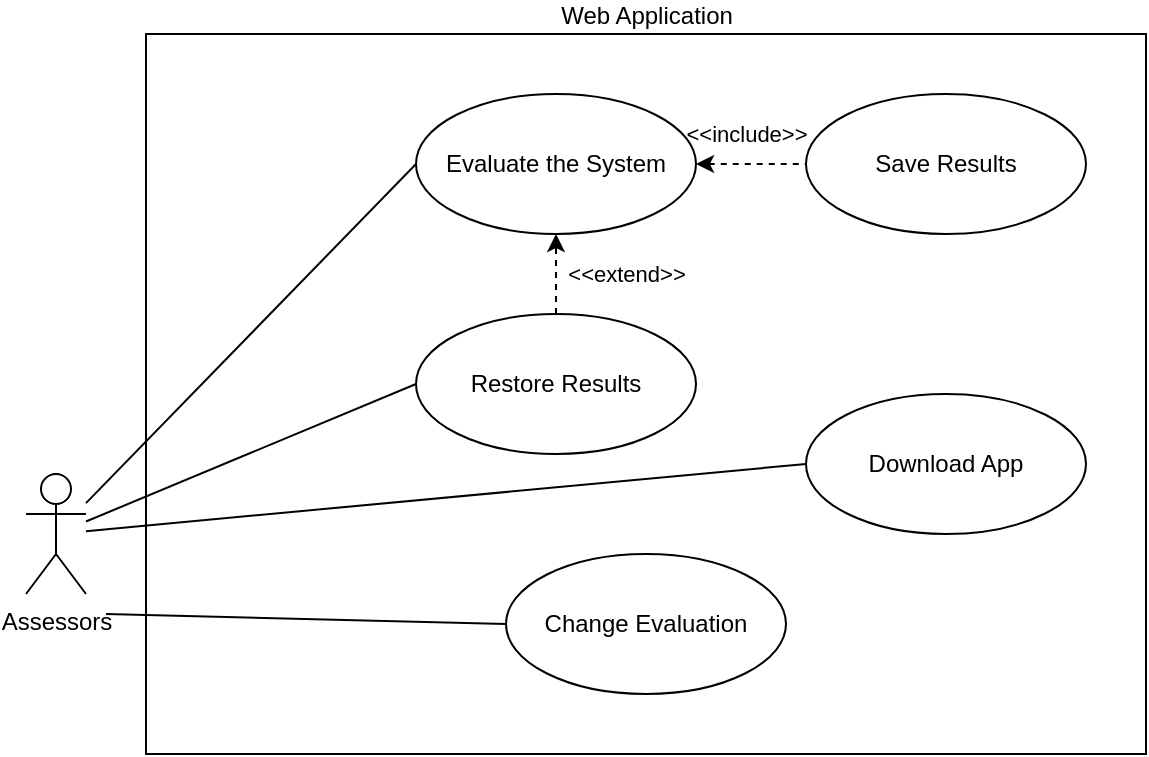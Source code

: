 <mxfile version="20.8.17" type="device"><diagram id="ayT0hRF8LMCBBtw9dQaG" name="Page-1"><mxGraphModel dx="1434" dy="783" grid="1" gridSize="10" guides="1" tooltips="1" connect="1" arrows="1" fold="1" page="1" pageScale="1" pageWidth="827" pageHeight="1169" math="0" shadow="0"><root><mxCell id="0"/><mxCell id="1" parent="0"/><mxCell id="SisLdL4DsMJzcqZe72MI-3" value="Web Application" style="html=1;labelPosition=center;verticalLabelPosition=top;align=center;verticalAlign=bottom;" parent="1" vertex="1"><mxGeometry x="200" y="180" width="500" height="360" as="geometry"/></mxCell><mxCell id="SisLdL4DsMJzcqZe72MI-10" style="rounded=0;orthogonalLoop=1;jettySize=auto;html=1;entryX=0;entryY=0.5;entryDx=0;entryDy=0;endArrow=none;endFill=0;" parent="1" source="SisLdL4DsMJzcqZe72MI-2" target="SisLdL4DsMJzcqZe72MI-9" edge="1"><mxGeometry relative="1" as="geometry"/></mxCell><mxCell id="SisLdL4DsMJzcqZe72MI-16" style="edgeStyle=none;rounded=0;orthogonalLoop=1;jettySize=auto;html=1;entryX=0;entryY=0.5;entryDx=0;entryDy=0;endArrow=none;endFill=0;" parent="1" source="SisLdL4DsMJzcqZe72MI-2" target="SisLdL4DsMJzcqZe72MI-5" edge="1"><mxGeometry relative="1" as="geometry"/></mxCell><mxCell id="SisLdL4DsMJzcqZe72MI-18" style="edgeStyle=none;rounded=0;orthogonalLoop=1;jettySize=auto;html=1;entryX=0;entryY=0.5;entryDx=0;entryDy=0;endArrow=none;endFill=0;" parent="1" source="SisLdL4DsMJzcqZe72MI-2" target="SisLdL4DsMJzcqZe72MI-8" edge="1"><mxGeometry relative="1" as="geometry"/></mxCell><mxCell id="SisLdL4DsMJzcqZe72MI-2" value="Assessors" style="shape=umlActor;verticalLabelPosition=bottom;verticalAlign=top;html=1;" parent="1" vertex="1"><mxGeometry x="140" y="400" width="30" height="60" as="geometry"/></mxCell><mxCell id="SisLdL4DsMJzcqZe72MI-5" value="Download App" style="ellipse;whiteSpace=wrap;html=1;" parent="1" vertex="1"><mxGeometry x="530" y="360" width="140" height="70" as="geometry"/></mxCell><mxCell id="SisLdL4DsMJzcqZe72MI-6" value="Save Results" style="ellipse;whiteSpace=wrap;html=1;" parent="1" vertex="1"><mxGeometry x="530" y="210" width="140" height="70" as="geometry"/></mxCell><mxCell id="SisLdL4DsMJzcqZe72MI-19" style="edgeStyle=none;rounded=0;orthogonalLoop=1;jettySize=auto;html=1;endArrow=classic;endFill=1;dashed=1;startArrow=none;startFill=0;" parent="1" source="SisLdL4DsMJzcqZe72MI-8" target="SisLdL4DsMJzcqZe72MI-9" edge="1"><mxGeometry relative="1" as="geometry"/></mxCell><mxCell id="SisLdL4DsMJzcqZe72MI-20" value="&amp;lt;&amp;lt;extend&amp;gt;&amp;gt;" style="edgeLabel;html=1;align=center;verticalAlign=middle;resizable=0;points=[];" parent="SisLdL4DsMJzcqZe72MI-19" vertex="1" connectable="0"><mxGeometry x="-0.424" y="1" relative="1" as="geometry"><mxPoint x="36" y="-9" as="offset"/></mxGeometry></mxCell><mxCell id="SisLdL4DsMJzcqZe72MI-8" value="Restore Results" style="ellipse;whiteSpace=wrap;html=1;" parent="1" vertex="1"><mxGeometry x="335" y="320" width="140" height="70" as="geometry"/></mxCell><mxCell id="SisLdL4DsMJzcqZe72MI-11" style="edgeStyle=none;rounded=0;orthogonalLoop=1;jettySize=auto;html=1;dashed=1;startArrow=classic;startFill=1;endArrow=none;endFill=0;" parent="1" source="SisLdL4DsMJzcqZe72MI-9" target="SisLdL4DsMJzcqZe72MI-6" edge="1"><mxGeometry relative="1" as="geometry"/></mxCell><mxCell id="SisLdL4DsMJzcqZe72MI-12" value="&amp;lt;&amp;lt;include&amp;gt;&amp;gt;" style="edgeLabel;html=1;align=center;verticalAlign=middle;resizable=0;points=[];" parent="SisLdL4DsMJzcqZe72MI-11" vertex="1" connectable="0"><mxGeometry x="-0.314" y="-1" relative="1" as="geometry"><mxPoint x="6" y="-16" as="offset"/></mxGeometry></mxCell><mxCell id="SisLdL4DsMJzcqZe72MI-9" value="Evaluate the System" style="ellipse;whiteSpace=wrap;html=1;" parent="1" vertex="1"><mxGeometry x="335" y="210" width="140" height="70" as="geometry"/></mxCell><mxCell id="59VKdfRk4RnTjnyZdRra-1" value="Change Evaluation" style="ellipse;whiteSpace=wrap;html=1;" parent="1" vertex="1"><mxGeometry x="380" y="440" width="140" height="70" as="geometry"/></mxCell><mxCell id="59VKdfRk4RnTjnyZdRra-3" style="edgeStyle=none;rounded=0;orthogonalLoop=1;jettySize=auto;html=1;entryX=0;entryY=0.5;entryDx=0;entryDy=0;endArrow=none;endFill=0;" parent="1" target="59VKdfRk4RnTjnyZdRra-1" edge="1"><mxGeometry relative="1" as="geometry"><mxPoint x="180" y="470" as="sourcePoint"/><mxPoint x="345" y="585" as="targetPoint"/></mxGeometry></mxCell></root></mxGraphModel></diagram></mxfile>